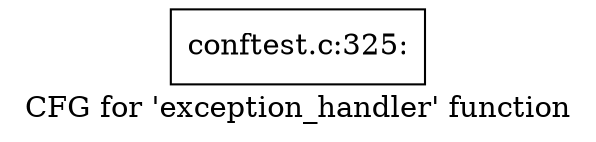 digraph "CFG for 'exception_handler' function" {
	label="CFG for 'exception_handler' function";

	Node0xca25550 [shape=record,label="{conftest.c:325:}"];
}
